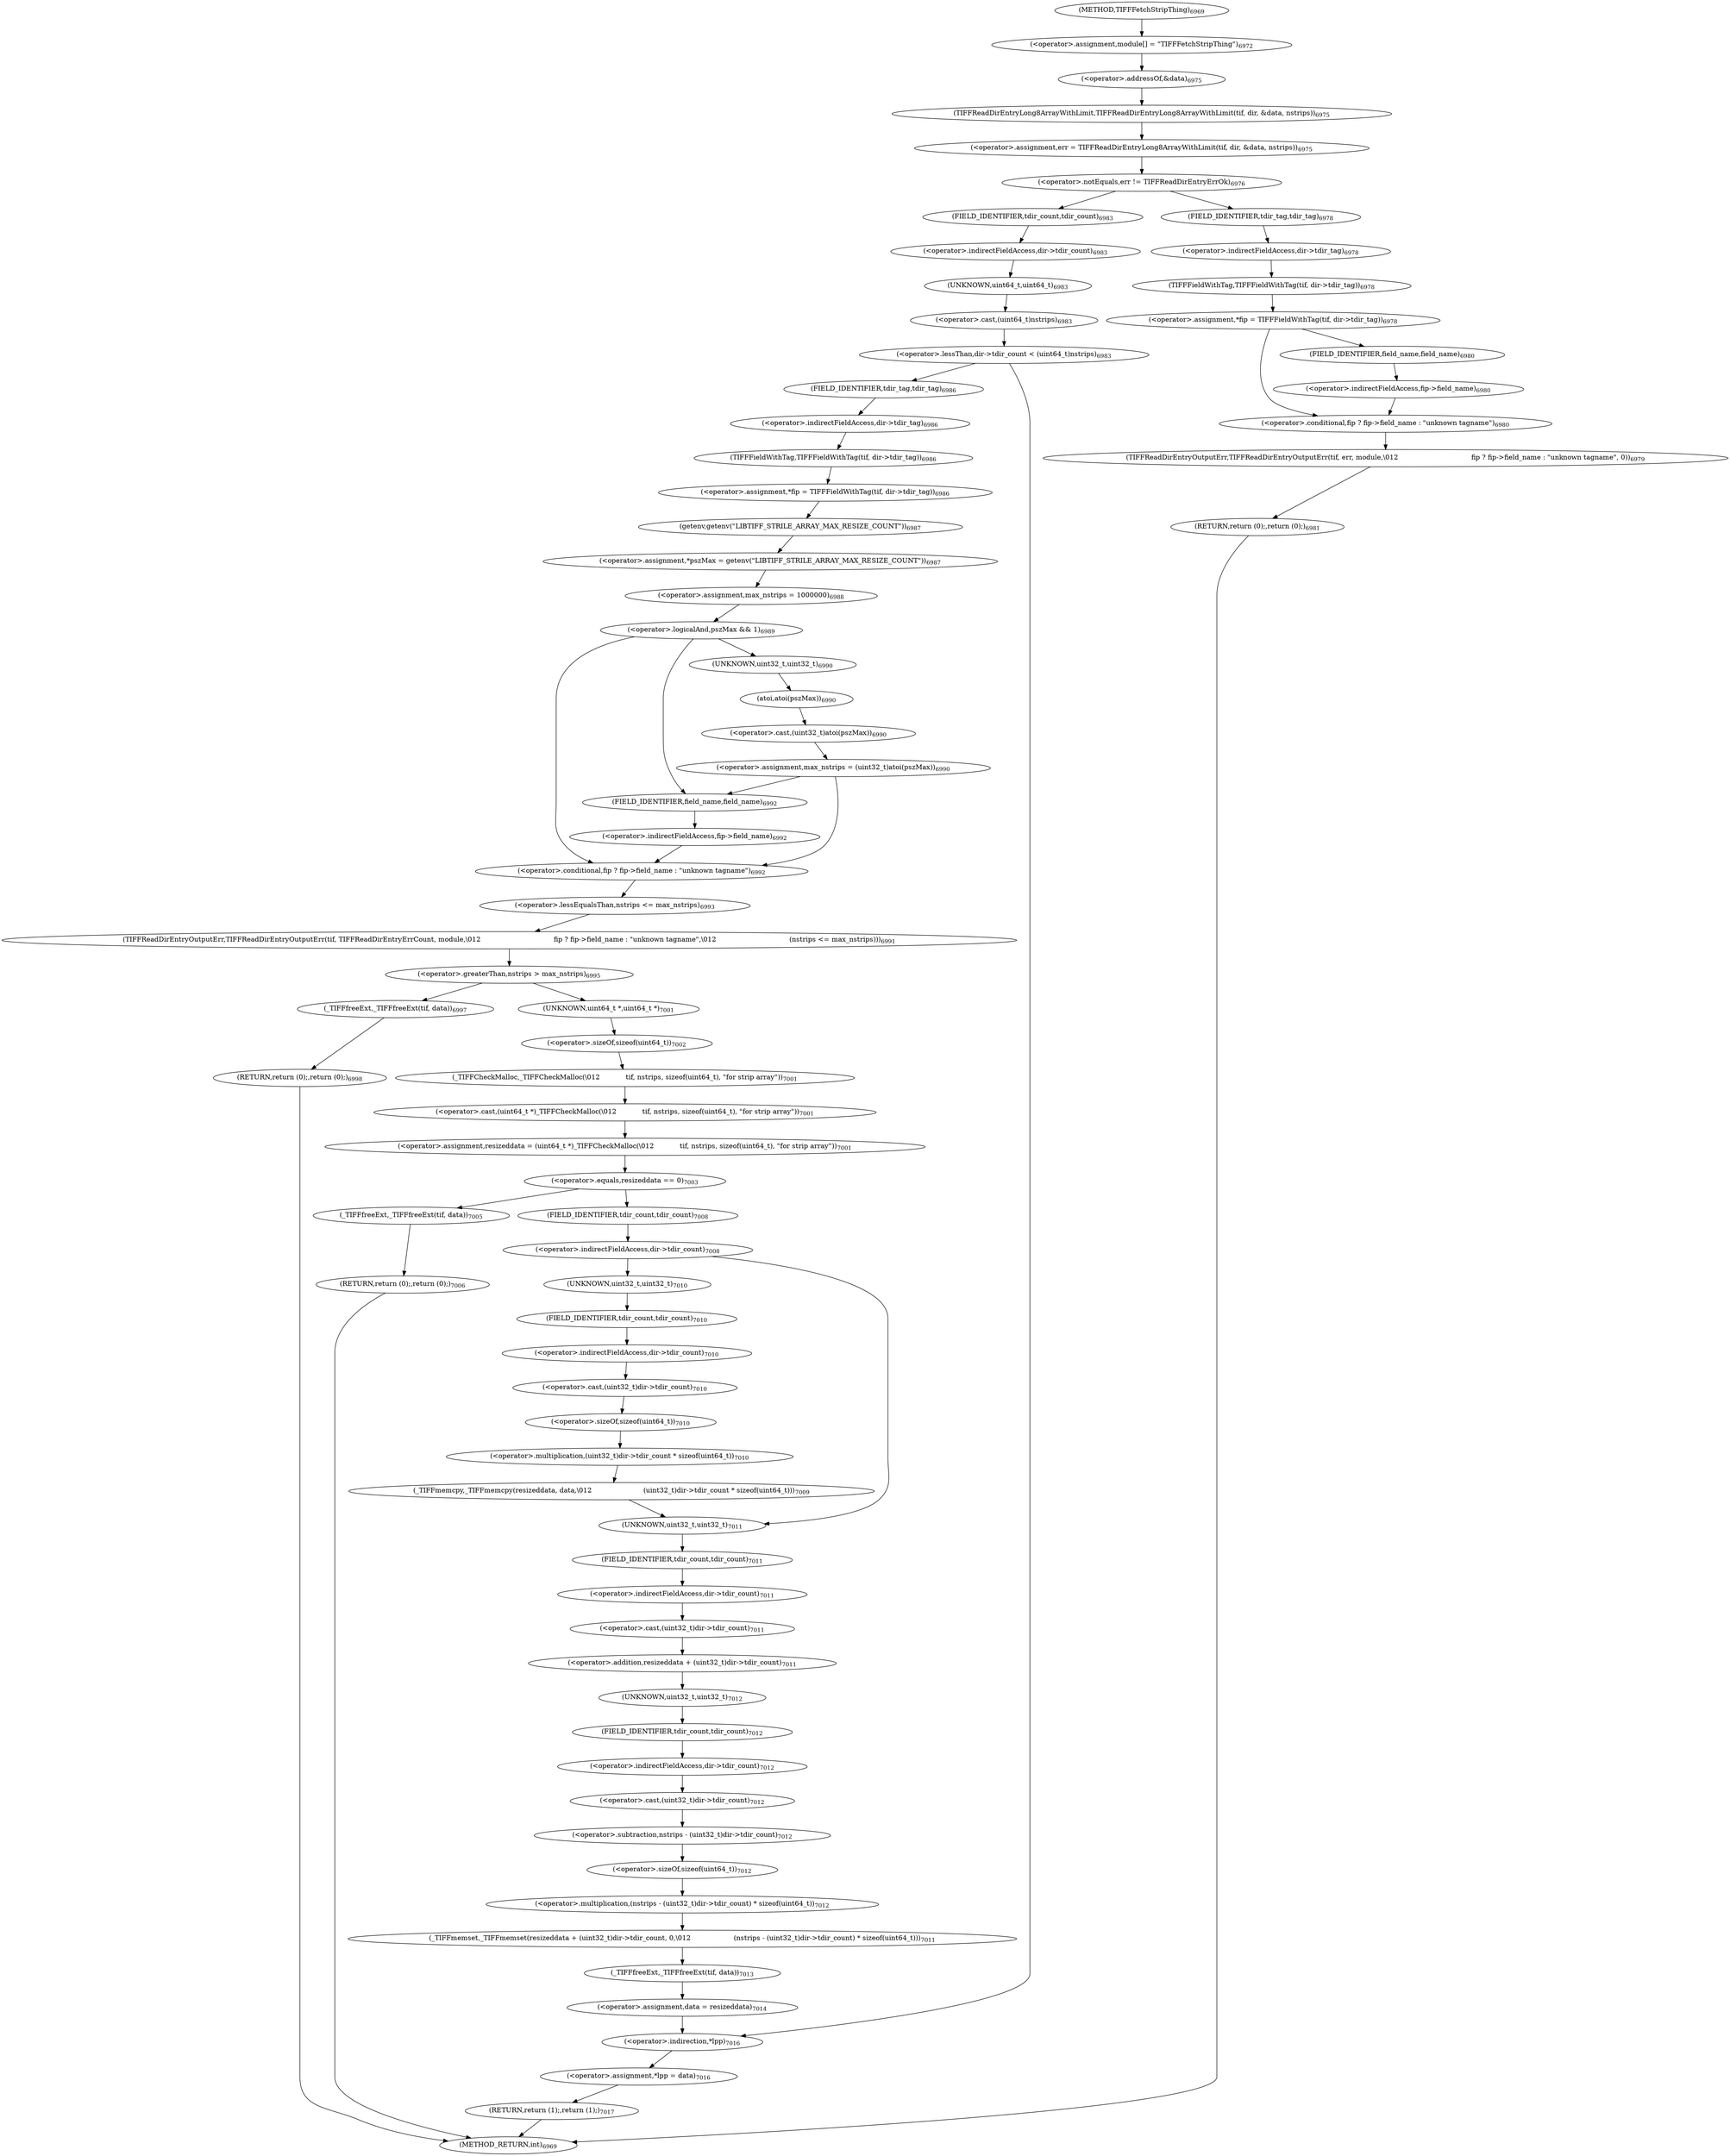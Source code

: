 digraph "TIFFFetchStripThing" {  
"96496" [label = <(&lt;operator&gt;.assignment,module[] = &quot;TIFFFetchStripThing&quot;)<SUB>6972</SUB>> ]
"96501" [label = <(&lt;operator&gt;.assignment,err = TIFFReadDirEntryLong8ArrayWithLimit(tif, dir, &amp;data, nstrips))<SUB>6975</SUB>> ]
"96657" [label = <(&lt;operator&gt;.assignment,*lpp = data)<SUB>7016</SUB>> ]
"96661" [label = <(RETURN,return (1);,return (1);)<SUB>7017</SUB>> ]
"96503" [label = <(TIFFReadDirEntryLong8ArrayWithLimit,TIFFReadDirEntryLong8ArrayWithLimit(tif, dir, &amp;data, nstrips))<SUB>6975</SUB>> ]
"96510" [label = <(&lt;operator&gt;.notEquals,err != TIFFReadDirEntryErrOk)<SUB>6976</SUB>> ]
"96536" [label = <(&lt;operator&gt;.lessThan,dir-&gt;tdir_count &lt; (uint64_t)nstrips)<SUB>6983</SUB>> ]
"96658" [label = <(&lt;operator&gt;.indirection,*lpp)<SUB>7016</SUB>> ]
"96506" [label = <(&lt;operator&gt;.addressOf,&amp;data)<SUB>6975</SUB>> ]
"96515" [label = <(&lt;operator&gt;.assignment,*fip = TIFFFieldWithTag(tif, dir-&gt;tdir_tag))<SUB>6978</SUB>> ]
"96522" [label = <(TIFFReadDirEntryOutputErr,TIFFReadDirEntryOutputErr(tif, err, module,\012                                  fip ? fip-&gt;field_name : &quot;unknown tagname&quot;, 0))<SUB>6979</SUB>> ]
"96533" [label = <(RETURN,return (0);,return (0);)<SUB>6981</SUB>> ]
"96537" [label = <(&lt;operator&gt;.indirectFieldAccess,dir-&gt;tdir_count)<SUB>6983</SUB>> ]
"96540" [label = <(&lt;operator&gt;.cast,(uint64_t)nstrips)<SUB>6983</SUB>> ]
"96546" [label = <(&lt;operator&gt;.assignment,*fip = TIFFFieldWithTag(tif, dir-&gt;tdir_tag))<SUB>6986</SUB>> ]
"96554" [label = <(&lt;operator&gt;.assignment,*pszMax = getenv(&quot;LIBTIFF_STRILE_ARRAY_MAX_RESIZE_COUNT&quot;))<SUB>6987</SUB>> ]
"96559" [label = <(&lt;operator&gt;.assignment,max_nstrips = 1000000)<SUB>6988</SUB>> ]
"96573" [label = <(TIFFReadDirEntryOutputErr,TIFFReadDirEntryOutputErr(tif, TIFFReadDirEntryErrCount, module,\012                                  fip ? fip-&gt;field_name : &quot;unknown tagname&quot;,\012                                  (nstrips &lt;= max_nstrips)))<SUB>6991</SUB>> ]
"96596" [label = <(&lt;operator&gt;.assignment,resizeddata = (uint64_t *)_TIFFCheckMalloc(\012            tif, nstrips, sizeof(uint64_t), &quot;for strip array&quot;))<SUB>7001</SUB>> ]
"96632" [label = <(_TIFFmemset,_TIFFmemset(resizeddata + (uint32_t)dir-&gt;tdir_count, 0,\012                    (nstrips - (uint32_t)dir-&gt;tdir_count) * sizeof(uint64_t)))<SUB>7011</SUB>> ]
"96651" [label = <(_TIFFfreeExt,_TIFFfreeExt(tif, data))<SUB>7013</SUB>> ]
"96654" [label = <(&lt;operator&gt;.assignment,data = resizeddata)<SUB>7014</SUB>> ]
"96517" [label = <(TIFFFieldWithTag,TIFFFieldWithTag(tif, dir-&gt;tdir_tag))<SUB>6978</SUB>> ]
"96526" [label = <(&lt;operator&gt;.conditional,fip ? fip-&gt;field_name : &quot;unknown tagname&quot;)<SUB>6980</SUB>> ]
"96539" [label = <(FIELD_IDENTIFIER,tdir_count,tdir_count)<SUB>6983</SUB>> ]
"96541" [label = <(UNKNOWN,uint64_t,uint64_t)<SUB>6983</SUB>> ]
"96548" [label = <(TIFFFieldWithTag,TIFFFieldWithTag(tif, dir-&gt;tdir_tag))<SUB>6986</SUB>> ]
"96556" [label = <(getenv,getenv(&quot;LIBTIFF_STRILE_ARRAY_MAX_RESIZE_COUNT&quot;))<SUB>6987</SUB>> ]
"96563" [label = <(&lt;operator&gt;.logicalAnd,pszMax &amp;&amp; 1)<SUB>6989</SUB>> ]
"96577" [label = <(&lt;operator&gt;.conditional,fip ? fip-&gt;field_name : &quot;unknown tagname&quot;)<SUB>6992</SUB>> ]
"96583" [label = <(&lt;operator&gt;.lessEqualsThan,nstrips &lt;= max_nstrips)<SUB>6993</SUB>> ]
"96587" [label = <(&lt;operator&gt;.greaterThan,nstrips &gt; max_nstrips)<SUB>6995</SUB>> ]
"96598" [label = <(&lt;operator&gt;.cast,(uint64_t *)_TIFFCheckMalloc(\012            tif, nstrips, sizeof(uint64_t), &quot;for strip array&quot;))<SUB>7001</SUB>> ]
"96607" [label = <(&lt;operator&gt;.equals,resizeddata == 0)<SUB>7003</SUB>> ]
"96617" [label = <(&lt;operator&gt;.indirectFieldAccess,dir-&gt;tdir_count)<SUB>7008</SUB>> ]
"96633" [label = <(&lt;operator&gt;.addition,resizeddata + (uint32_t)dir-&gt;tdir_count)<SUB>7011</SUB>> ]
"96641" [label = <(&lt;operator&gt;.multiplication,(nstrips - (uint32_t)dir-&gt;tdir_count) * sizeof(uint64_t))<SUB>7012</SUB>> ]
"96519" [label = <(&lt;operator&gt;.indirectFieldAccess,dir-&gt;tdir_tag)<SUB>6978</SUB>> ]
"96528" [label = <(&lt;operator&gt;.indirectFieldAccess,fip-&gt;field_name)<SUB>6980</SUB>> ]
"96550" [label = <(&lt;operator&gt;.indirectFieldAccess,dir-&gt;tdir_tag)<SUB>6986</SUB>> ]
"96567" [label = <(&lt;operator&gt;.assignment,max_nstrips = (uint32_t)atoi(pszMax))<SUB>6990</SUB>> ]
"96579" [label = <(&lt;operator&gt;.indirectFieldAccess,fip-&gt;field_name)<SUB>6992</SUB>> ]
"96591" [label = <(_TIFFfreeExt,_TIFFfreeExt(tif, data))<SUB>6997</SUB>> ]
"96594" [label = <(RETURN,return (0);,return (0);)<SUB>6998</SUB>> ]
"96599" [label = <(UNKNOWN,uint64_t *,uint64_t *)<SUB>7001</SUB>> ]
"96600" [label = <(_TIFFCheckMalloc,_TIFFCheckMalloc(\012            tif, nstrips, sizeof(uint64_t), &quot;for strip array&quot;))<SUB>7001</SUB>> ]
"96611" [label = <(_TIFFfreeExt,_TIFFfreeExt(tif, data))<SUB>7005</SUB>> ]
"96614" [label = <(RETURN,return (0);,return (0);)<SUB>7006</SUB>> ]
"96619" [label = <(FIELD_IDENTIFIER,tdir_count,tdir_count)<SUB>7008</SUB>> ]
"96621" [label = <(_TIFFmemcpy,_TIFFmemcpy(resizeddata, data,\012                        (uint32_t)dir-&gt;tdir_count * sizeof(uint64_t)))<SUB>7009</SUB>> ]
"96635" [label = <(&lt;operator&gt;.cast,(uint32_t)dir-&gt;tdir_count)<SUB>7011</SUB>> ]
"96642" [label = <(&lt;operator&gt;.subtraction,nstrips - (uint32_t)dir-&gt;tdir_count)<SUB>7012</SUB>> ]
"96649" [label = <(&lt;operator&gt;.sizeOf,sizeof(uint64_t))<SUB>7012</SUB>> ]
"96521" [label = <(FIELD_IDENTIFIER,tdir_tag,tdir_tag)<SUB>6978</SUB>> ]
"96530" [label = <(FIELD_IDENTIFIER,field_name,field_name)<SUB>6980</SUB>> ]
"96552" [label = <(FIELD_IDENTIFIER,tdir_tag,tdir_tag)<SUB>6986</SUB>> ]
"96569" [label = <(&lt;operator&gt;.cast,(uint32_t)atoi(pszMax))<SUB>6990</SUB>> ]
"96581" [label = <(FIELD_IDENTIFIER,field_name,field_name)<SUB>6992</SUB>> ]
"96603" [label = <(&lt;operator&gt;.sizeOf,sizeof(uint64_t))<SUB>7002</SUB>> ]
"96624" [label = <(&lt;operator&gt;.multiplication,(uint32_t)dir-&gt;tdir_count * sizeof(uint64_t))<SUB>7010</SUB>> ]
"96636" [label = <(UNKNOWN,uint32_t,uint32_t)<SUB>7011</SUB>> ]
"96637" [label = <(&lt;operator&gt;.indirectFieldAccess,dir-&gt;tdir_count)<SUB>7011</SUB>> ]
"96644" [label = <(&lt;operator&gt;.cast,(uint32_t)dir-&gt;tdir_count)<SUB>7012</SUB>> ]
"96570" [label = <(UNKNOWN,uint32_t,uint32_t)<SUB>6990</SUB>> ]
"96571" [label = <(atoi,atoi(pszMax))<SUB>6990</SUB>> ]
"96625" [label = <(&lt;operator&gt;.cast,(uint32_t)dir-&gt;tdir_count)<SUB>7010</SUB>> ]
"96630" [label = <(&lt;operator&gt;.sizeOf,sizeof(uint64_t))<SUB>7010</SUB>> ]
"96639" [label = <(FIELD_IDENTIFIER,tdir_count,tdir_count)<SUB>7011</SUB>> ]
"96645" [label = <(UNKNOWN,uint32_t,uint32_t)<SUB>7012</SUB>> ]
"96646" [label = <(&lt;operator&gt;.indirectFieldAccess,dir-&gt;tdir_count)<SUB>7012</SUB>> ]
"96626" [label = <(UNKNOWN,uint32_t,uint32_t)<SUB>7010</SUB>> ]
"96627" [label = <(&lt;operator&gt;.indirectFieldAccess,dir-&gt;tdir_count)<SUB>7010</SUB>> ]
"96648" [label = <(FIELD_IDENTIFIER,tdir_count,tdir_count)<SUB>7012</SUB>> ]
"96629" [label = <(FIELD_IDENTIFIER,tdir_count,tdir_count)<SUB>7010</SUB>> ]
"96489" [label = <(METHOD,TIFFFetchStripThing)<SUB>6969</SUB>> ]
"96663" [label = <(METHOD_RETURN,int)<SUB>6969</SUB>> ]
  "96496" -> "96506" 
  "96501" -> "96510" 
  "96657" -> "96661" 
  "96661" -> "96663" 
  "96503" -> "96501" 
  "96510" -> "96521" 
  "96510" -> "96539" 
  "96536" -> "96552" 
  "96536" -> "96658" 
  "96658" -> "96657" 
  "96506" -> "96503" 
  "96515" -> "96530" 
  "96515" -> "96526" 
  "96522" -> "96533" 
  "96533" -> "96663" 
  "96537" -> "96541" 
  "96540" -> "96536" 
  "96546" -> "96556" 
  "96554" -> "96559" 
  "96559" -> "96563" 
  "96573" -> "96587" 
  "96596" -> "96607" 
  "96632" -> "96651" 
  "96651" -> "96654" 
  "96654" -> "96658" 
  "96517" -> "96515" 
  "96526" -> "96522" 
  "96539" -> "96537" 
  "96541" -> "96540" 
  "96548" -> "96546" 
  "96556" -> "96554" 
  "96563" -> "96570" 
  "96563" -> "96581" 
  "96563" -> "96577" 
  "96577" -> "96583" 
  "96583" -> "96573" 
  "96587" -> "96591" 
  "96587" -> "96599" 
  "96598" -> "96596" 
  "96607" -> "96611" 
  "96607" -> "96619" 
  "96617" -> "96626" 
  "96617" -> "96636" 
  "96633" -> "96645" 
  "96641" -> "96632" 
  "96519" -> "96517" 
  "96528" -> "96526" 
  "96550" -> "96548" 
  "96567" -> "96581" 
  "96567" -> "96577" 
  "96579" -> "96577" 
  "96591" -> "96594" 
  "96594" -> "96663" 
  "96599" -> "96603" 
  "96600" -> "96598" 
  "96611" -> "96614" 
  "96614" -> "96663" 
  "96619" -> "96617" 
  "96621" -> "96636" 
  "96635" -> "96633" 
  "96642" -> "96649" 
  "96649" -> "96641" 
  "96521" -> "96519" 
  "96530" -> "96528" 
  "96552" -> "96550" 
  "96569" -> "96567" 
  "96581" -> "96579" 
  "96603" -> "96600" 
  "96624" -> "96621" 
  "96636" -> "96639" 
  "96637" -> "96635" 
  "96644" -> "96642" 
  "96570" -> "96571" 
  "96571" -> "96569" 
  "96625" -> "96630" 
  "96630" -> "96624" 
  "96639" -> "96637" 
  "96645" -> "96648" 
  "96646" -> "96644" 
  "96626" -> "96629" 
  "96627" -> "96625" 
  "96648" -> "96646" 
  "96629" -> "96627" 
  "96489" -> "96496" 
}
